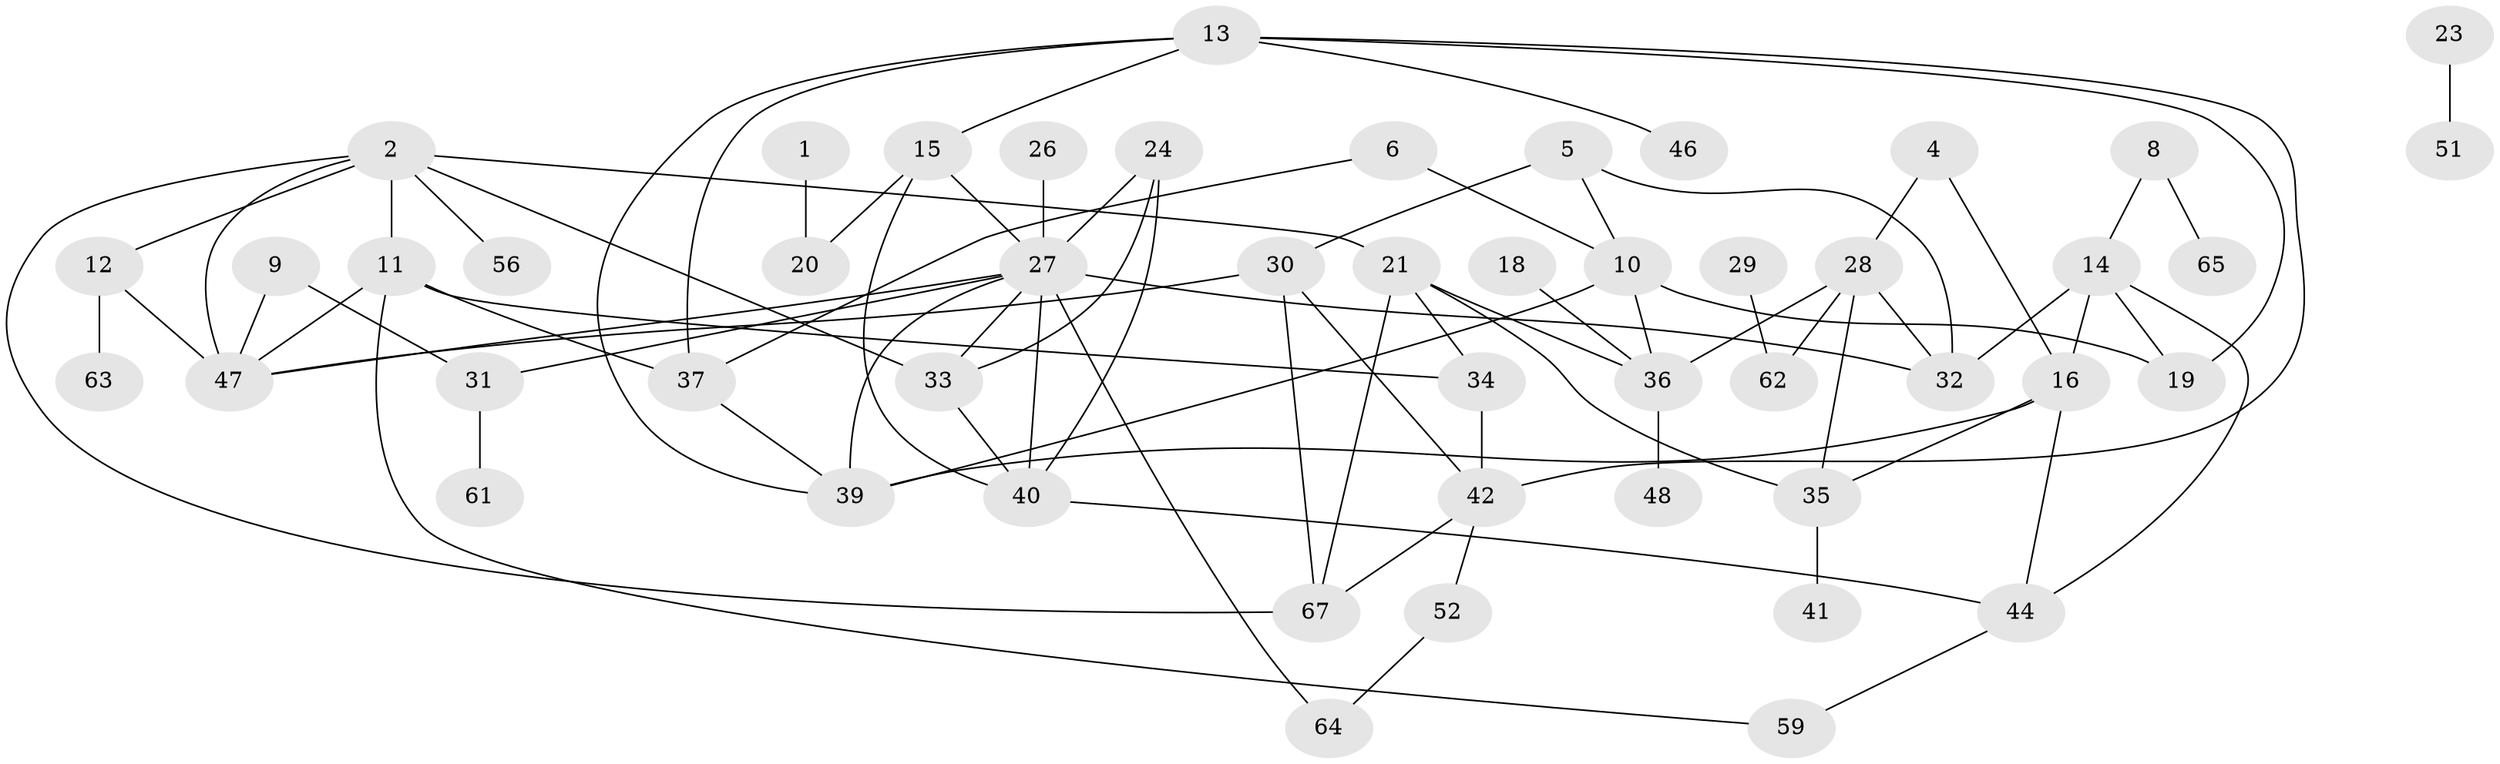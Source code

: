 // original degree distribution, {1: 0.1984732824427481, 5: 0.03816793893129771, 0: 0.13740458015267176, 3: 0.22900763358778625, 2: 0.25190839694656486, 4: 0.11450381679389313, 6: 0.022900763358778626, 7: 0.007633587786259542}
// Generated by graph-tools (version 1.1) at 2025/33/03/09/25 02:33:47]
// undirected, 50 vertices, 80 edges
graph export_dot {
graph [start="1"]
  node [color=gray90,style=filled];
  1;
  2;
  4;
  5;
  6;
  8;
  9;
  10;
  11;
  12;
  13;
  14;
  15;
  16;
  18;
  19;
  20;
  21;
  23;
  24;
  26;
  27;
  28;
  29;
  30;
  31;
  32;
  33;
  34;
  35;
  36;
  37;
  39;
  40;
  41;
  42;
  44;
  46;
  47;
  48;
  51;
  52;
  56;
  59;
  61;
  62;
  63;
  64;
  65;
  67;
  1 -- 20 [weight=1.0];
  2 -- 11 [weight=1.0];
  2 -- 12 [weight=1.0];
  2 -- 21 [weight=2.0];
  2 -- 33 [weight=1.0];
  2 -- 47 [weight=2.0];
  2 -- 56 [weight=1.0];
  2 -- 67 [weight=1.0];
  4 -- 16 [weight=1.0];
  4 -- 28 [weight=1.0];
  5 -- 10 [weight=1.0];
  5 -- 30 [weight=1.0];
  5 -- 32 [weight=1.0];
  6 -- 10 [weight=1.0];
  6 -- 37 [weight=1.0];
  8 -- 14 [weight=1.0];
  8 -- 65 [weight=1.0];
  9 -- 31 [weight=1.0];
  9 -- 47 [weight=1.0];
  10 -- 19 [weight=1.0];
  10 -- 36 [weight=2.0];
  10 -- 39 [weight=1.0];
  11 -- 34 [weight=1.0];
  11 -- 37 [weight=1.0];
  11 -- 47 [weight=1.0];
  11 -- 59 [weight=1.0];
  12 -- 47 [weight=1.0];
  12 -- 63 [weight=1.0];
  13 -- 15 [weight=1.0];
  13 -- 19 [weight=1.0];
  13 -- 37 [weight=1.0];
  13 -- 39 [weight=1.0];
  13 -- 42 [weight=1.0];
  13 -- 46 [weight=1.0];
  14 -- 16 [weight=1.0];
  14 -- 19 [weight=1.0];
  14 -- 32 [weight=1.0];
  14 -- 44 [weight=1.0];
  15 -- 20 [weight=1.0];
  15 -- 27 [weight=1.0];
  15 -- 40 [weight=1.0];
  16 -- 35 [weight=1.0];
  16 -- 39 [weight=1.0];
  16 -- 44 [weight=1.0];
  18 -- 36 [weight=1.0];
  21 -- 34 [weight=1.0];
  21 -- 35 [weight=2.0];
  21 -- 36 [weight=1.0];
  21 -- 67 [weight=1.0];
  23 -- 51 [weight=1.0];
  24 -- 27 [weight=1.0];
  24 -- 33 [weight=2.0];
  24 -- 40 [weight=1.0];
  26 -- 27 [weight=1.0];
  27 -- 31 [weight=1.0];
  27 -- 32 [weight=1.0];
  27 -- 33 [weight=1.0];
  27 -- 39 [weight=1.0];
  27 -- 40 [weight=1.0];
  27 -- 47 [weight=1.0];
  27 -- 64 [weight=1.0];
  28 -- 32 [weight=2.0];
  28 -- 35 [weight=1.0];
  28 -- 36 [weight=1.0];
  28 -- 62 [weight=2.0];
  29 -- 62 [weight=1.0];
  30 -- 42 [weight=1.0];
  30 -- 47 [weight=1.0];
  30 -- 67 [weight=1.0];
  31 -- 61 [weight=1.0];
  33 -- 40 [weight=1.0];
  34 -- 42 [weight=1.0];
  35 -- 41 [weight=1.0];
  36 -- 48 [weight=1.0];
  37 -- 39 [weight=1.0];
  40 -- 44 [weight=1.0];
  42 -- 52 [weight=1.0];
  42 -- 67 [weight=1.0];
  44 -- 59 [weight=1.0];
  52 -- 64 [weight=1.0];
}
